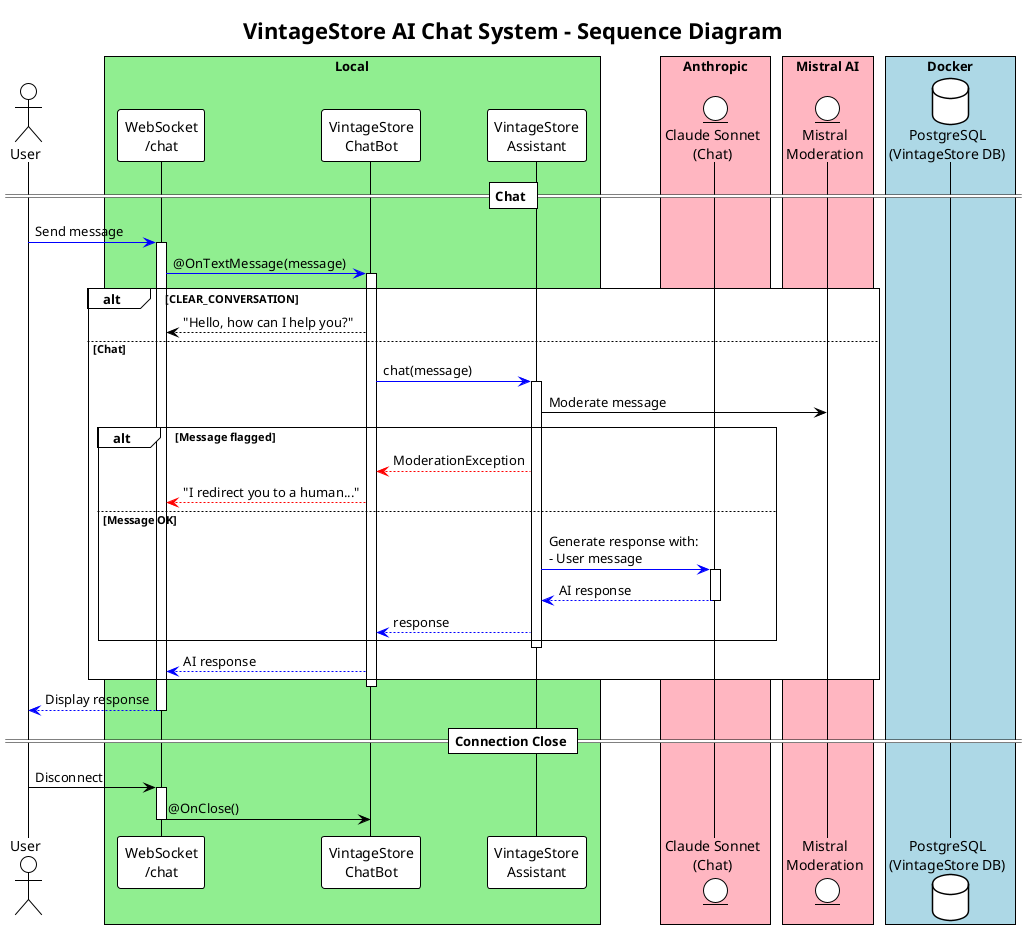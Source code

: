 @startuml
!theme plain
title VintageStore AI Chat System - Sequence Diagram

actor User
box "Local" #LightGreen
participant "WebSocket\n/chat" as WS
participant "VintageStore\nChatBot" as ChatBot
participant "VintageStore\nAssistant" as Assistant
end box
box "Anthropic" #LightPink
entity "Claude Sonnet\n(Chat)" as Anthropic
end box
box "Mistral AI" #LightPink
entity "Mistral\nModeration" as Mistral
end box
box "Docker" #LightBlue
database "PostgreSQL\n(VintageStore DB)" as PostgreSQL
end box

== Chat ==
User -[#blue]> WS: Send message
activate WS
WS -[#blue]> ChatBot: @OnTextMessage(message)
activate ChatBot

alt CLEAR_CONVERSATION
    ChatBot --> WS: "Hello, how can I help you?"
else Chat
    ChatBot -[#blue]> Assistant: chat(message)
    activate Assistant
    Assistant -> Mistral: Moderate message

    alt Message flagged
        Assistant -[#red]-> ChatBot: ModerationException
        ChatBot -[#red]-> WS: "I redirect you to a human..."
    else Message OK

        Assistant -[#blue]> Anthropic: Generate response with:\n- User message
        activate Anthropic
        Anthropic -[#blue]-> Assistant: AI response
        deactivate Anthropic

        Assistant -[#blue]-> ChatBot: response
    end
    deactivate Assistant

    ChatBot -[#blue]-> WS: AI response
end
deactivate ChatBot

WS -[#blue]-> User: Display response
deactivate WS

== Connection Close ==
User -> WS: Disconnect
activate WS
WS -> ChatBot: @OnClose()
deactivate WS

@enduml

